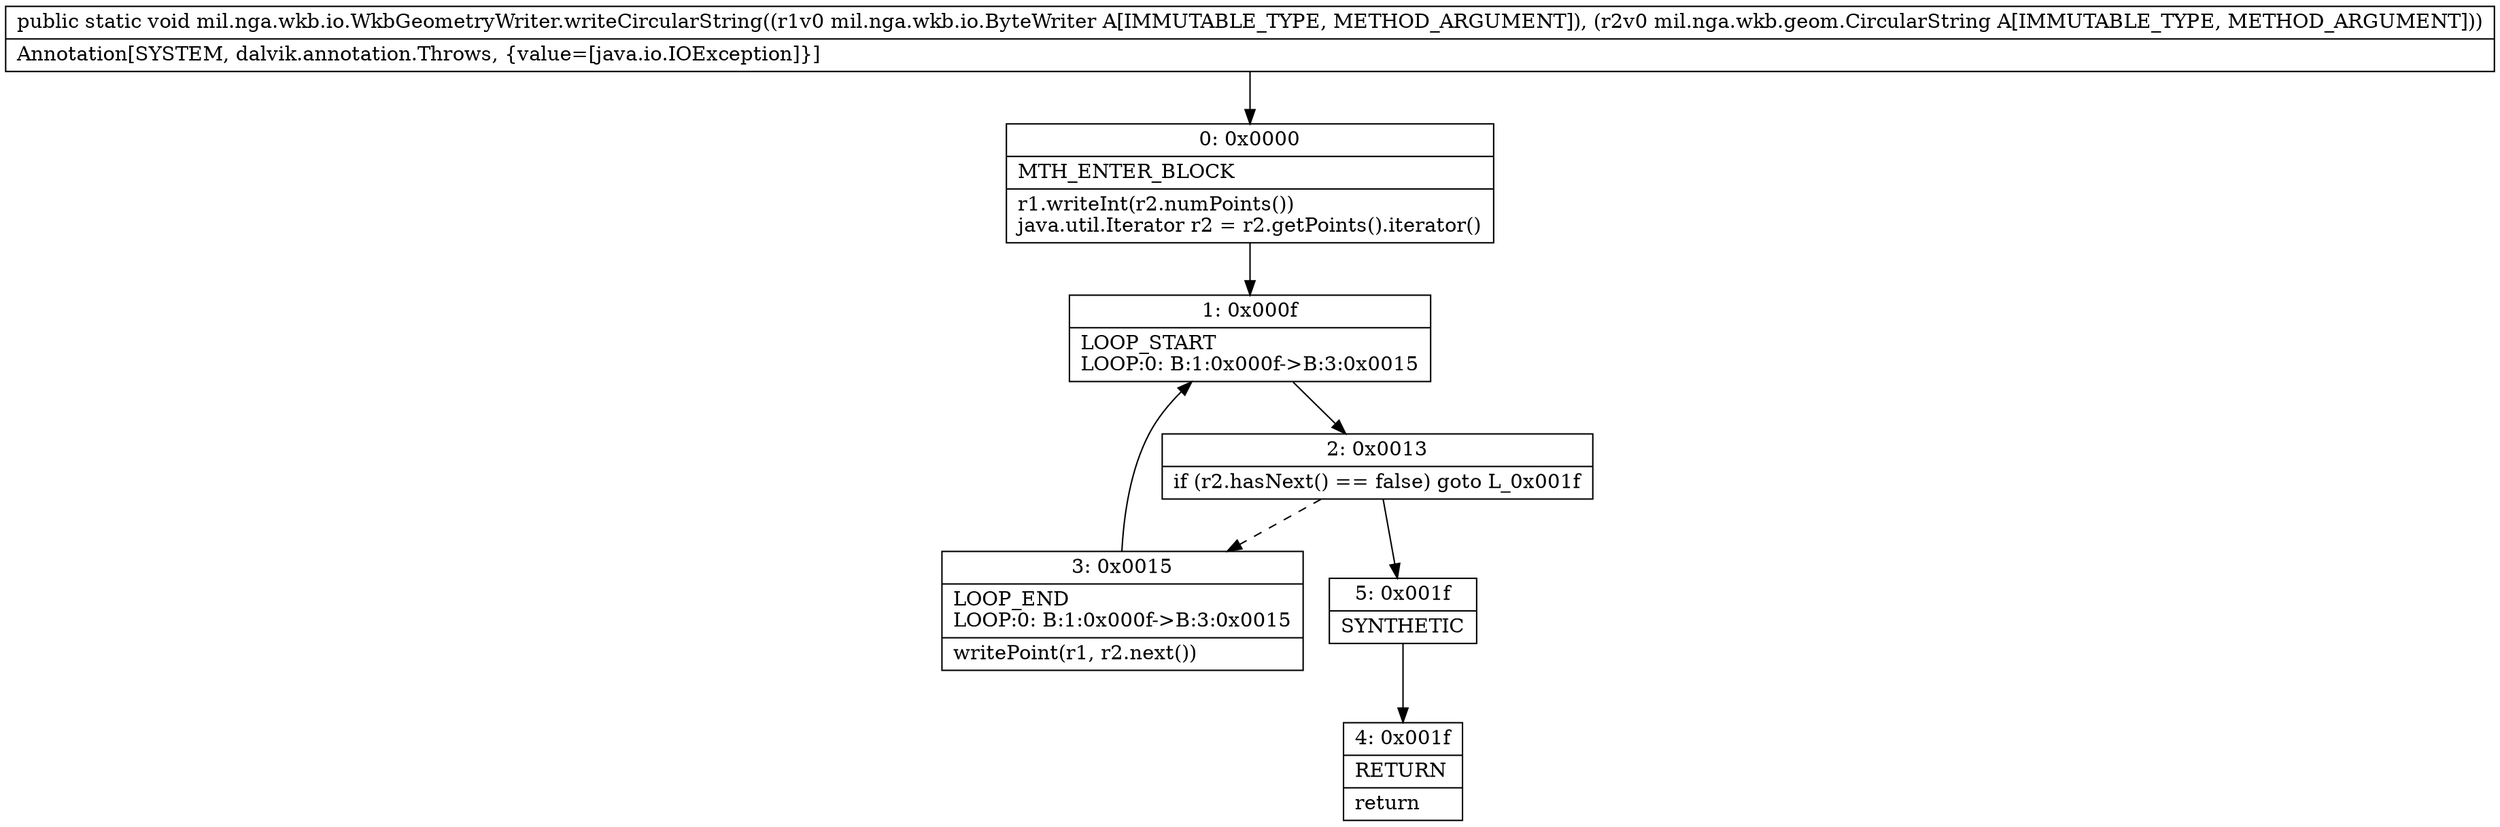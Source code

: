digraph "CFG formil.nga.wkb.io.WkbGeometryWriter.writeCircularString(Lmil\/nga\/wkb\/io\/ByteWriter;Lmil\/nga\/wkb\/geom\/CircularString;)V" {
Node_0 [shape=record,label="{0\:\ 0x0000|MTH_ENTER_BLOCK\l|r1.writeInt(r2.numPoints())\ljava.util.Iterator r2 = r2.getPoints().iterator()\l}"];
Node_1 [shape=record,label="{1\:\ 0x000f|LOOP_START\lLOOP:0: B:1:0x000f\-\>B:3:0x0015\l}"];
Node_2 [shape=record,label="{2\:\ 0x0013|if (r2.hasNext() == false) goto L_0x001f\l}"];
Node_3 [shape=record,label="{3\:\ 0x0015|LOOP_END\lLOOP:0: B:1:0x000f\-\>B:3:0x0015\l|writePoint(r1, r2.next())\l}"];
Node_4 [shape=record,label="{4\:\ 0x001f|RETURN\l|return\l}"];
Node_5 [shape=record,label="{5\:\ 0x001f|SYNTHETIC\l}"];
MethodNode[shape=record,label="{public static void mil.nga.wkb.io.WkbGeometryWriter.writeCircularString((r1v0 mil.nga.wkb.io.ByteWriter A[IMMUTABLE_TYPE, METHOD_ARGUMENT]), (r2v0 mil.nga.wkb.geom.CircularString A[IMMUTABLE_TYPE, METHOD_ARGUMENT]))  | Annotation[SYSTEM, dalvik.annotation.Throws, \{value=[java.io.IOException]\}]\l}"];
MethodNode -> Node_0;
Node_0 -> Node_1;
Node_1 -> Node_2;
Node_2 -> Node_3[style=dashed];
Node_2 -> Node_5;
Node_3 -> Node_1;
Node_5 -> Node_4;
}

